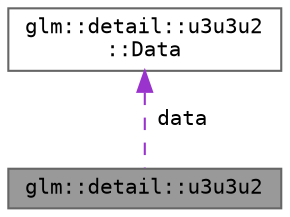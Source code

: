 digraph "glm::detail::u3u3u2"
{
 // LATEX_PDF_SIZE
  bgcolor="transparent";
  edge [fontname=Terminal,fontsize=10,labelfontname=Helvetica,labelfontsize=10];
  node [fontname=Terminal,fontsize=10,shape=box,height=0.2,width=0.4];
  Node1 [label="glm::detail::u3u3u2",height=0.2,width=0.4,color="gray40", fillcolor="grey60", style="filled", fontcolor="black",tooltip=" "];
  Node2 -> Node1 [dir="back",color="darkorchid3",style="dashed",label=" data" ];
  Node2 [label="glm::detail::u3u3u2\l::Data",height=0.2,width=0.4,color="gray40", fillcolor="white", style="filled",URL="$structglm_1_1detail_1_1u3u3u2_1_1_data.html",tooltip=" "];
}

